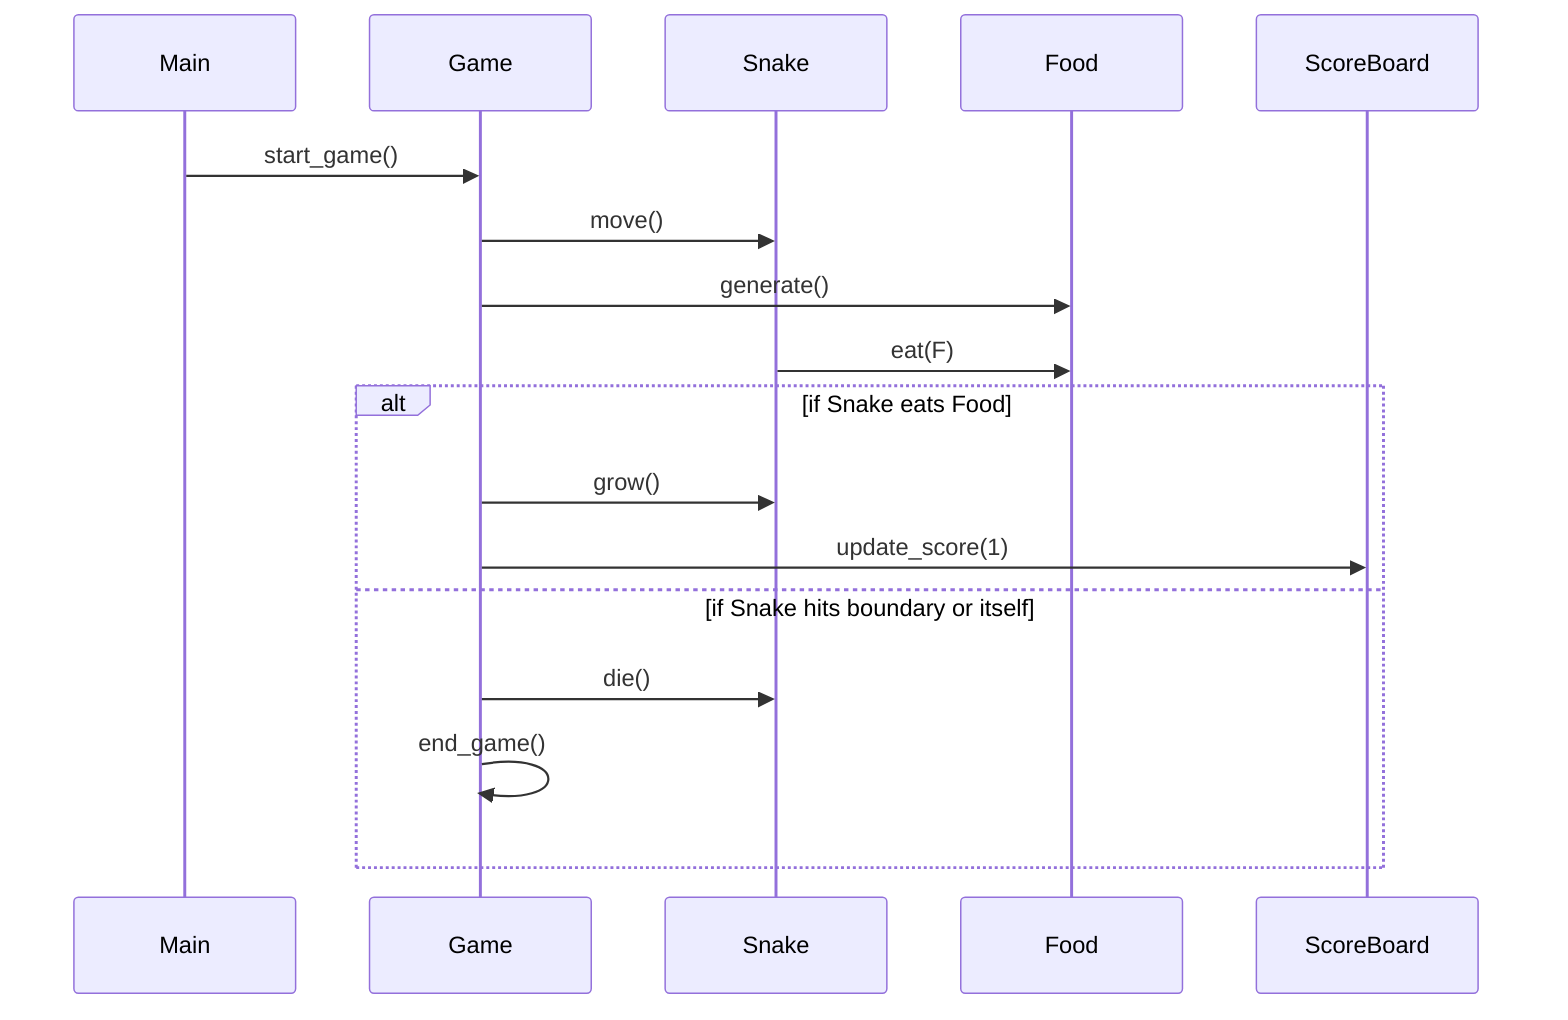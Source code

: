 sequenceDiagram
    participant M as Main
    participant G as Game
    participant S as Snake
    participant F as Food
    participant SB as ScoreBoard
    M->>G: start_game()
    G->>S: move()
    G->>F: generate()
    S->>F: eat(F)
    alt if Snake eats Food
        G->>S: grow()
        G->>SB: update_score(1)
    else if Snake hits boundary or itself
        G->>S: die()
        G->>G: end_game()
    end